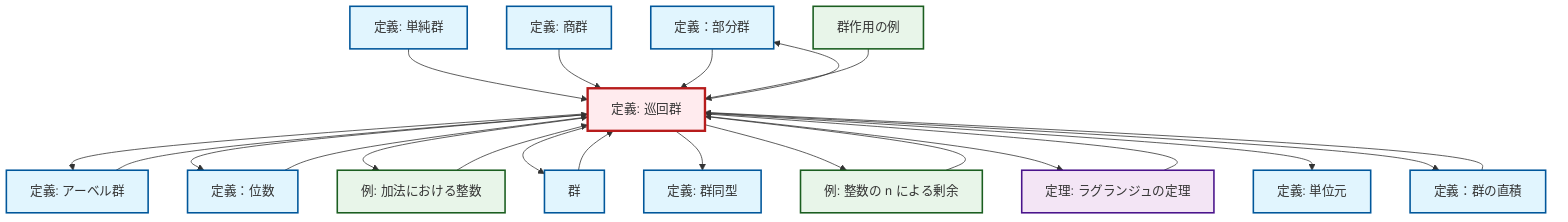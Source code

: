 graph TD
    classDef definition fill:#e1f5fe,stroke:#01579b,stroke-width:2px
    classDef theorem fill:#f3e5f5,stroke:#4a148c,stroke-width:2px
    classDef axiom fill:#fff3e0,stroke:#e65100,stroke-width:2px
    classDef example fill:#e8f5e9,stroke:#1b5e20,stroke-width:2px
    classDef current fill:#ffebee,stroke:#b71c1c,stroke-width:3px
    def-subgroup["定義：部分群"]:::definition
    ex-group-action-examples["群作用の例"]:::example
    thm-lagrange["定理: ラグランジュの定理"]:::theorem
    def-simple-group["定義: 単純群"]:::definition
    def-direct-product["定義：群の直積"]:::definition
    def-abelian-group["定義: アーベル群"]:::definition
    def-order["定義：位数"]:::definition
    ex-integers-addition["例: 加法における整数"]:::example
    ex-quotient-integers-mod-n["例: 整数の n による剰余"]:::example
    def-identity-element["定義: 単位元"]:::definition
    def-cyclic-group["定義: 巡回群"]:::definition
    def-isomorphism["定義: 群同型"]:::definition
    def-quotient-group["定義: 商群"]:::definition
    def-group["群"]:::definition
    def-cyclic-group --> def-abelian-group
    def-simple-group --> def-cyclic-group
    ex-quotient-integers-mod-n --> def-cyclic-group
    def-quotient-group --> def-cyclic-group
    def-cyclic-group --> def-order
    def-cyclic-group --> ex-integers-addition
    thm-lagrange --> def-cyclic-group
    def-cyclic-group --> def-group
    def-abelian-group --> def-cyclic-group
    def-subgroup --> def-cyclic-group
    def-cyclic-group --> def-isomorphism
    def-cyclic-group --> ex-quotient-integers-mod-n
    def-cyclic-group --> def-subgroup
    ex-integers-addition --> def-cyclic-group
    def-order --> def-cyclic-group
    def-cyclic-group --> thm-lagrange
    def-direct-product --> def-cyclic-group
    def-cyclic-group --> def-identity-element
    ex-group-action-examples --> def-cyclic-group
    def-cyclic-group --> def-direct-product
    def-group --> def-cyclic-group
    class def-cyclic-group current